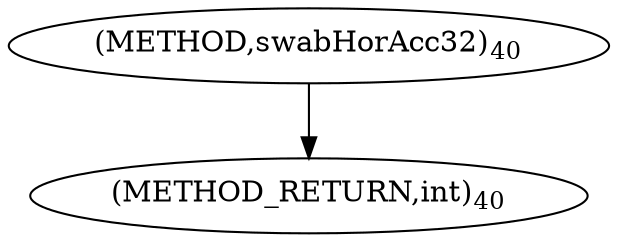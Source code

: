 digraph "swabHorAcc32" {  
"35644" [label = <(METHOD,swabHorAcc32)<SUB>40</SUB>> ]
"35648" [label = <(METHOD_RETURN,int)<SUB>40</SUB>> ]
  "35644" -> "35648" 
}
